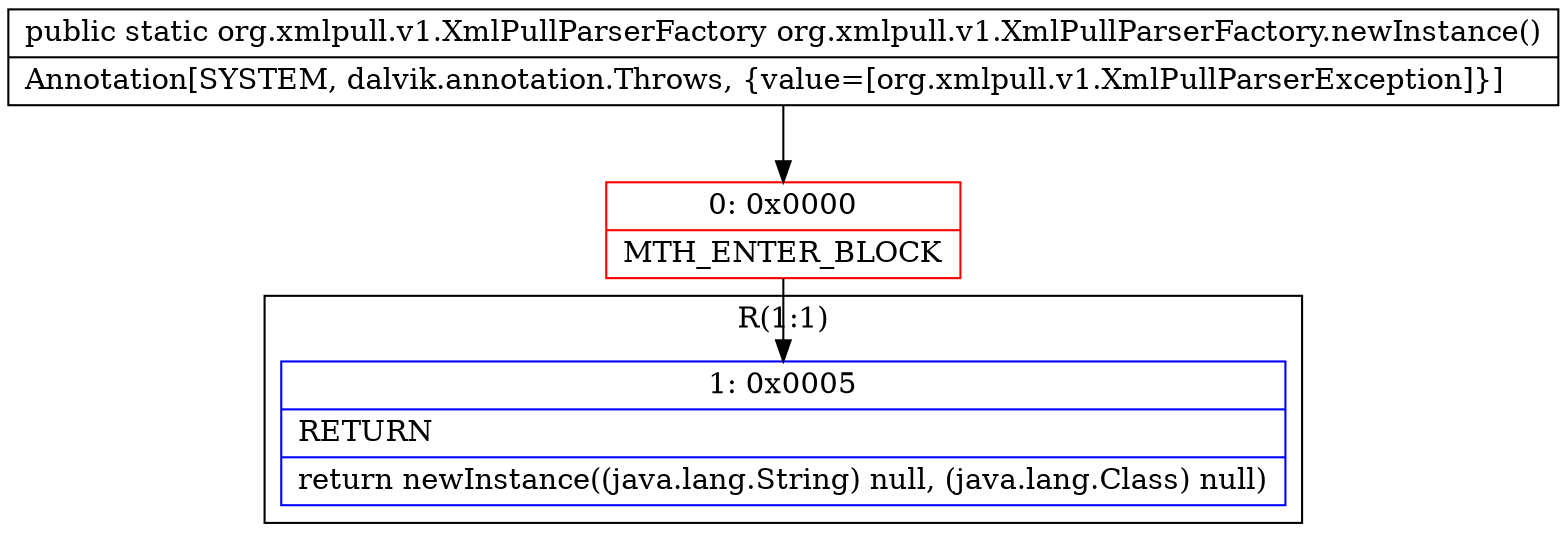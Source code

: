digraph "CFG fororg.xmlpull.v1.XmlPullParserFactory.newInstance()Lorg\/xmlpull\/v1\/XmlPullParserFactory;" {
subgraph cluster_Region_825950535 {
label = "R(1:1)";
node [shape=record,color=blue];
Node_1 [shape=record,label="{1\:\ 0x0005|RETURN\l|return newInstance((java.lang.String) null, (java.lang.Class) null)\l}"];
}
Node_0 [shape=record,color=red,label="{0\:\ 0x0000|MTH_ENTER_BLOCK\l}"];
MethodNode[shape=record,label="{public static org.xmlpull.v1.XmlPullParserFactory org.xmlpull.v1.XmlPullParserFactory.newInstance()  | Annotation[SYSTEM, dalvik.annotation.Throws, \{value=[org.xmlpull.v1.XmlPullParserException]\}]\l}"];
MethodNode -> Node_0;
Node_0 -> Node_1;
}

